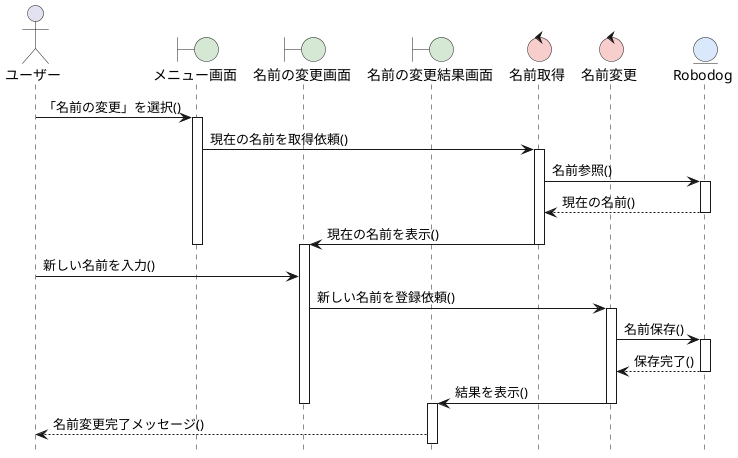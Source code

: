 @startuml
hide footbox
skinparam boundaryBackgroundColor #D5E8D4
skinparam controlBackgroundColor  #F8CECC
skinparam entityBackgroundColor   #DAE8FC

actor ユーザー as A
boundary メニュー画面 as B1
boundary 名前の変更画面 as B2
boundary 名前の変更結果画面 as B3
control 名前取得 as C1
control 名前変更 as C2
entity Robodog as E

A -> B1: 「名前の変更」を選択()
activate B1

B1 -> C1: 現在の名前を取得依頼()
activate C1
C1 -> E: 名前参照()
activate E
E --> C1: 現在の名前()
deactivate E
C1 -> B2: 現在の名前を表示()
deactivate C1
deactivate B1
activate B2

A -> B2: 新しい名前を入力()
B2 -> C2: 新しい名前を登録依頼()
activate C2
C2 -> E: 名前保存()
activate E
E --> C2: 保存完了()
deactivate E
C2 -> B3: 結果を表示()
deactivate C2
deactivate B2
activate B3
B3 --> A: 名前変更完了メッセージ()

@enduml